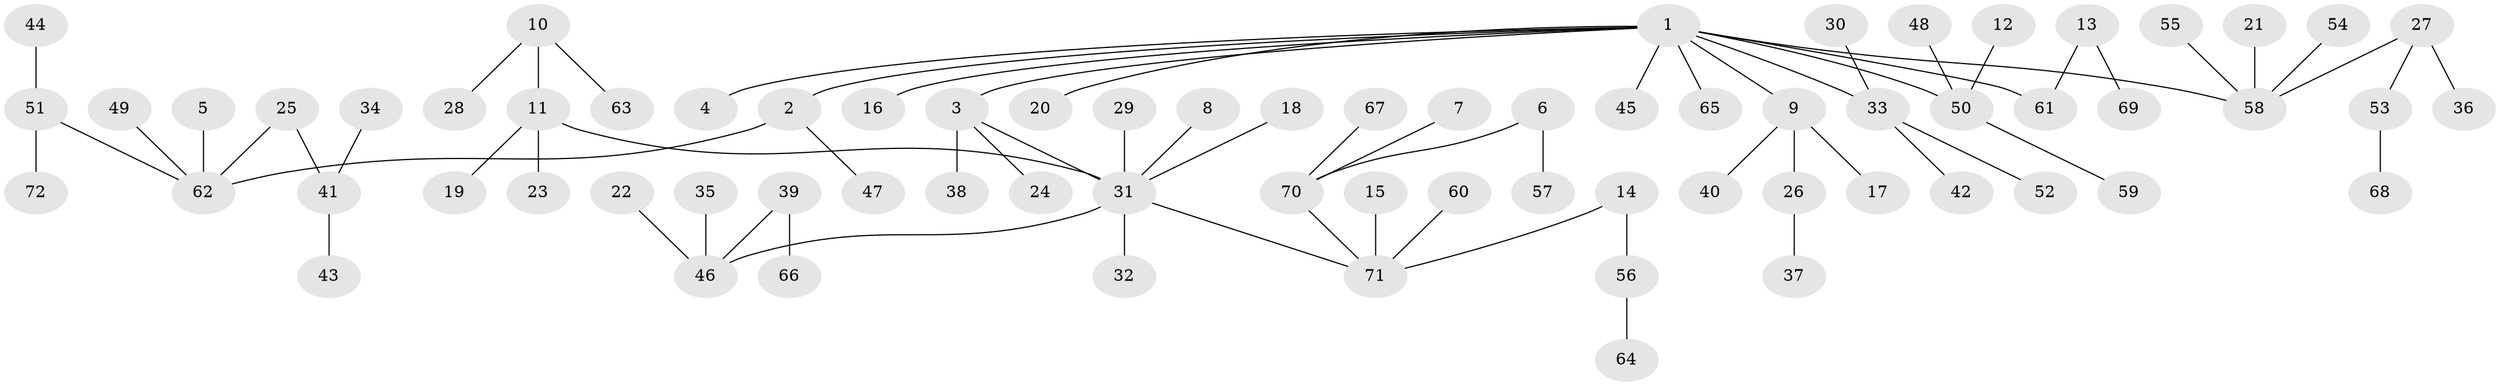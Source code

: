 // original degree distribution, {8: 0.006993006993006993, 6: 0.02097902097902098, 2: 0.23076923076923078, 3: 0.11188811188811189, 4: 0.06993006993006994, 1: 0.5244755244755245, 5: 0.027972027972027972, 9: 0.006993006993006993}
// Generated by graph-tools (version 1.1) at 2025/26/03/09/25 03:26:24]
// undirected, 72 vertices, 71 edges
graph export_dot {
graph [start="1"]
  node [color=gray90,style=filled];
  1;
  2;
  3;
  4;
  5;
  6;
  7;
  8;
  9;
  10;
  11;
  12;
  13;
  14;
  15;
  16;
  17;
  18;
  19;
  20;
  21;
  22;
  23;
  24;
  25;
  26;
  27;
  28;
  29;
  30;
  31;
  32;
  33;
  34;
  35;
  36;
  37;
  38;
  39;
  40;
  41;
  42;
  43;
  44;
  45;
  46;
  47;
  48;
  49;
  50;
  51;
  52;
  53;
  54;
  55;
  56;
  57;
  58;
  59;
  60;
  61;
  62;
  63;
  64;
  65;
  66;
  67;
  68;
  69;
  70;
  71;
  72;
  1 -- 2 [weight=1.0];
  1 -- 3 [weight=1.0];
  1 -- 4 [weight=1.0];
  1 -- 9 [weight=1.0];
  1 -- 16 [weight=1.0];
  1 -- 20 [weight=1.0];
  1 -- 33 [weight=1.0];
  1 -- 45 [weight=1.0];
  1 -- 50 [weight=1.0];
  1 -- 58 [weight=1.0];
  1 -- 61 [weight=1.0];
  1 -- 65 [weight=1.0];
  2 -- 47 [weight=1.0];
  2 -- 62 [weight=1.0];
  3 -- 24 [weight=1.0];
  3 -- 31 [weight=1.0];
  3 -- 38 [weight=1.0];
  5 -- 62 [weight=1.0];
  6 -- 57 [weight=1.0];
  6 -- 70 [weight=1.0];
  7 -- 70 [weight=1.0];
  8 -- 31 [weight=1.0];
  9 -- 17 [weight=1.0];
  9 -- 26 [weight=1.0];
  9 -- 40 [weight=1.0];
  10 -- 11 [weight=1.0];
  10 -- 28 [weight=1.0];
  10 -- 63 [weight=1.0];
  11 -- 19 [weight=1.0];
  11 -- 23 [weight=1.0];
  11 -- 31 [weight=1.0];
  12 -- 50 [weight=1.0];
  13 -- 61 [weight=1.0];
  13 -- 69 [weight=1.0];
  14 -- 56 [weight=1.0];
  14 -- 71 [weight=1.0];
  15 -- 71 [weight=1.0];
  18 -- 31 [weight=1.0];
  21 -- 58 [weight=1.0];
  22 -- 46 [weight=1.0];
  25 -- 41 [weight=1.0];
  25 -- 62 [weight=1.0];
  26 -- 37 [weight=1.0];
  27 -- 36 [weight=1.0];
  27 -- 53 [weight=1.0];
  27 -- 58 [weight=1.0];
  29 -- 31 [weight=1.0];
  30 -- 33 [weight=1.0];
  31 -- 32 [weight=1.0];
  31 -- 46 [weight=1.0];
  31 -- 71 [weight=1.0];
  33 -- 42 [weight=1.0];
  33 -- 52 [weight=1.0];
  34 -- 41 [weight=1.0];
  35 -- 46 [weight=1.0];
  39 -- 46 [weight=1.0];
  39 -- 66 [weight=1.0];
  41 -- 43 [weight=1.0];
  44 -- 51 [weight=1.0];
  48 -- 50 [weight=1.0];
  49 -- 62 [weight=1.0];
  50 -- 59 [weight=1.0];
  51 -- 62 [weight=1.0];
  51 -- 72 [weight=1.0];
  53 -- 68 [weight=1.0];
  54 -- 58 [weight=1.0];
  55 -- 58 [weight=1.0];
  56 -- 64 [weight=1.0];
  60 -- 71 [weight=1.0];
  67 -- 70 [weight=1.0];
  70 -- 71 [weight=1.0];
}
